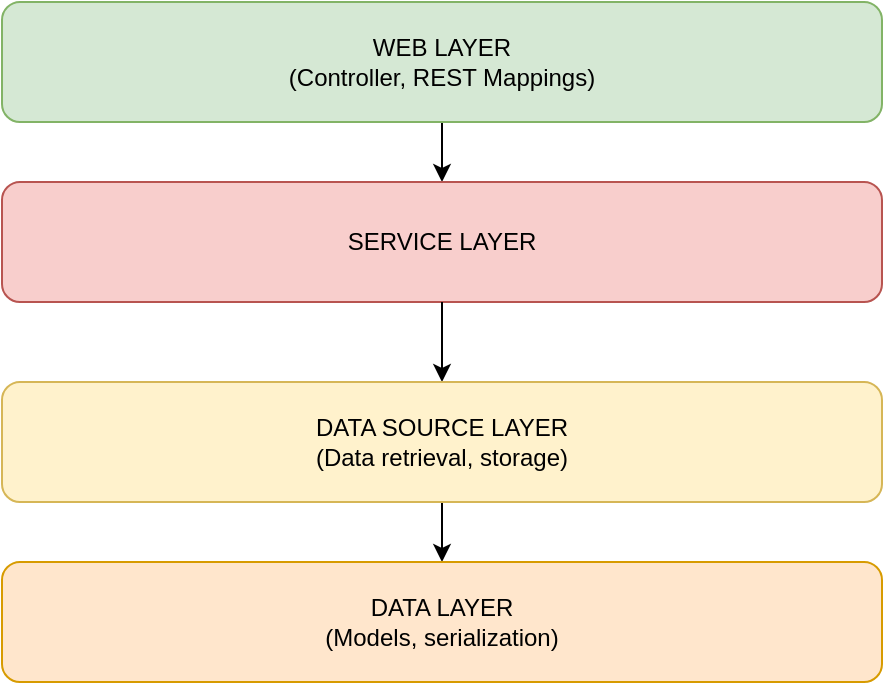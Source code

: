 <mxfile version="20.5.3" type="embed"><diagram id="WC_Q8wfmY5gLsOiMizky" name="Page-1"><mxGraphModel dx="1069" dy="740" grid="1" gridSize="10" guides="1" tooltips="1" connect="1" arrows="1" fold="1" page="1" pageScale="1" pageWidth="850" pageHeight="1100" background="#ffffff" math="0" shadow="0"><root><mxCell id="0"/><mxCell id="1" parent="0"/><mxCell id="4" value="" style="edgeStyle=orthogonalEdgeStyle;rounded=0;orthogonalLoop=1;jettySize=auto;html=1;fontColor=#000000;strokeColor=#000000;entryX=0.5;entryY=0;entryDx=0;entryDy=0;" edge="1" parent="1" source="2" target="5"><mxGeometry relative="1" as="geometry"><mxPoint x="425" y="330" as="targetPoint"/></mxGeometry></mxCell><mxCell id="2" value="&lt;font color=&quot;#000000&quot;&gt;WEB LAYER&lt;br&gt;(Controller, REST Mappings)&lt;/font&gt;" style="rounded=1;whiteSpace=wrap;html=1;fillColor=#d5e8d4;strokeColor=#82b366;" vertex="1" parent="1"><mxGeometry x="205" y="210" width="440" height="60" as="geometry"/></mxCell><mxCell id="5" value="&lt;font color=&quot;#000000&quot;&gt;SERVICE LAYER&lt;/font&gt;" style="rounded=1;whiteSpace=wrap;html=1;fillColor=#f8cecc;strokeColor=#b85450;" vertex="1" parent="1"><mxGeometry x="205" y="300" width="440" height="60" as="geometry"/></mxCell><mxCell id="6" value="" style="edgeStyle=orthogonalEdgeStyle;rounded=0;orthogonalLoop=1;jettySize=auto;html=1;fontColor=#000000;strokeColor=#000000;entryX=0.5;entryY=0;entryDx=0;entryDy=0;" edge="1" source="5" parent="1" target="8"><mxGeometry relative="1" as="geometry"><mxPoint x="425" y="490" as="targetPoint"/></mxGeometry></mxCell><mxCell id="10" style="edgeStyle=orthogonalEdgeStyle;rounded=0;orthogonalLoop=1;jettySize=auto;html=1;exitX=0.5;exitY=1;exitDx=0;exitDy=0;entryX=0.5;entryY=0;entryDx=0;entryDy=0;strokeColor=#000000;fontColor=#000000;" edge="1" parent="1" source="8" target="9"><mxGeometry relative="1" as="geometry"/></mxCell><mxCell id="8" value="&lt;font color=&quot;#000000&quot;&gt;DATA SOURCE LAYER&lt;br&gt;(Data retrieval, storage)&lt;br&gt;&lt;/font&gt;" style="rounded=1;whiteSpace=wrap;html=1;fillColor=#fff2cc;strokeColor=#d6b656;" vertex="1" parent="1"><mxGeometry x="205" y="400" width="440" height="60" as="geometry"/></mxCell><mxCell id="9" value="&lt;font color=&quot;#000000&quot;&gt;DATA LAYER&lt;br&gt;(Models, serialization)&lt;br&gt;&lt;/font&gt;" style="rounded=1;whiteSpace=wrap;html=1;fillColor=#ffe6cc;strokeColor=#d79b00;" vertex="1" parent="1"><mxGeometry x="205" y="490" width="440" height="60" as="geometry"/></mxCell></root></mxGraphModel></diagram></mxfile>